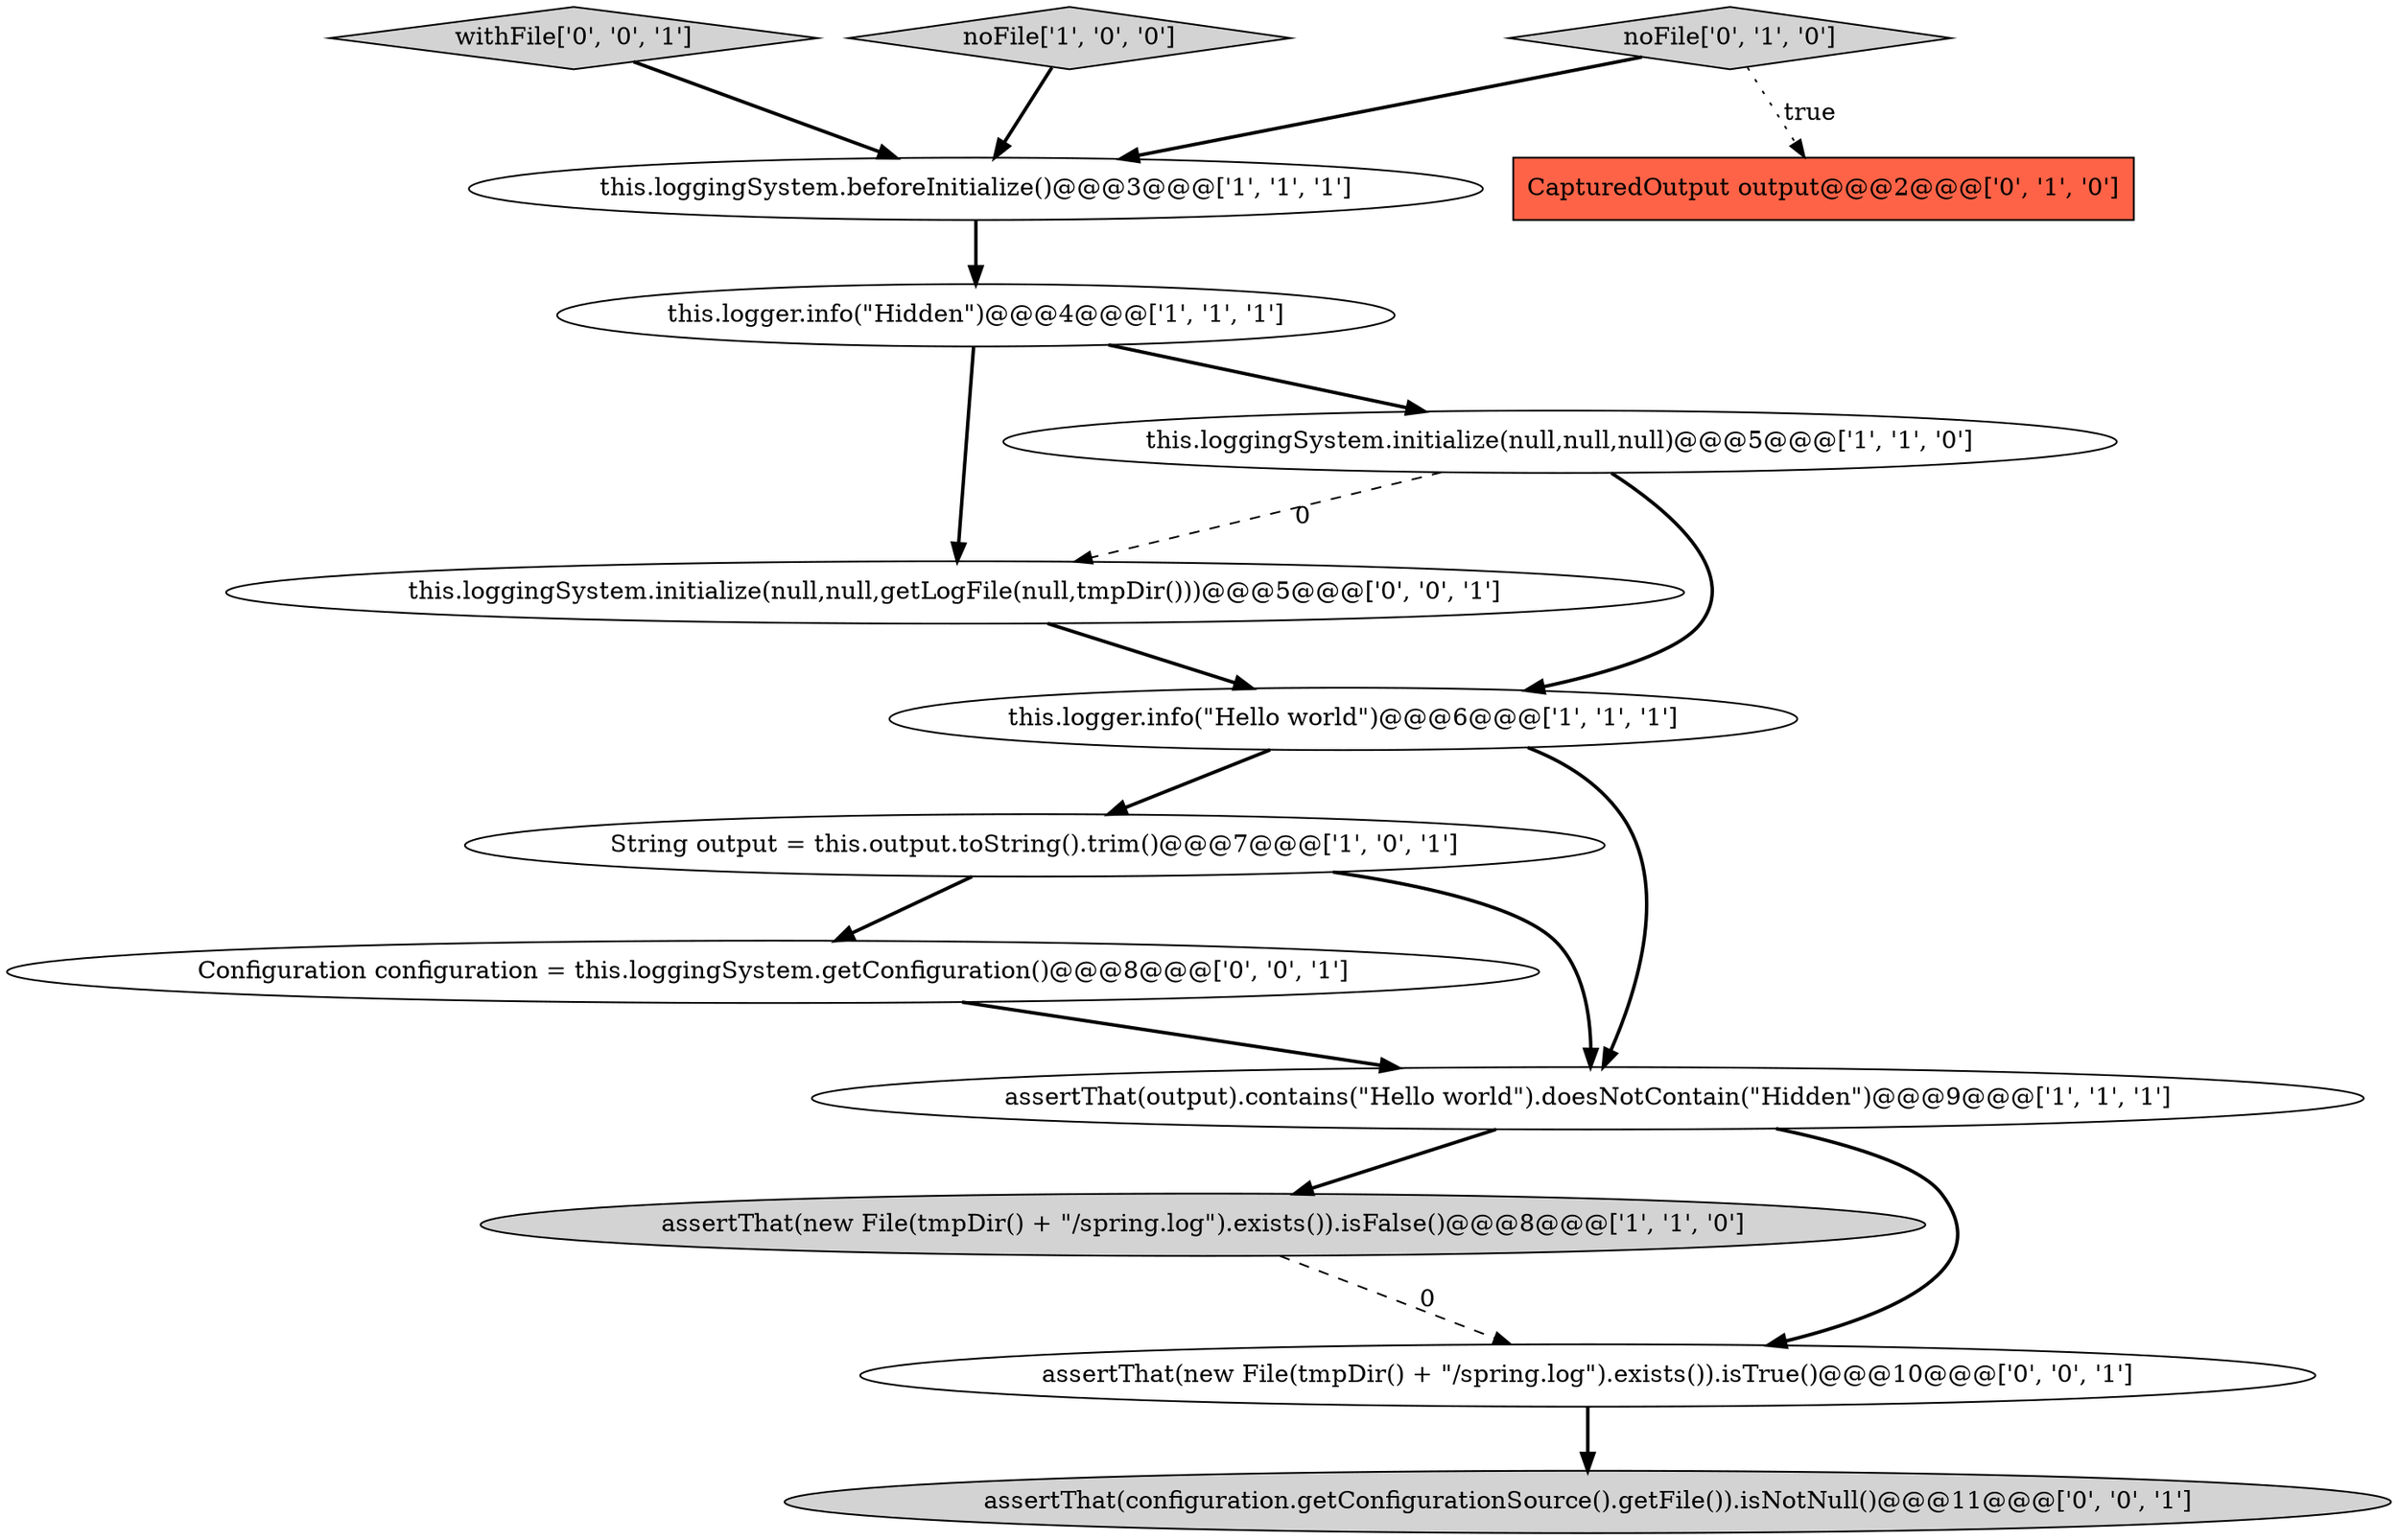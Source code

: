 digraph {
10 [style = filled, label = "assertThat(configuration.getConfigurationSource().getFile()).isNotNull()@@@11@@@['0', '0', '1']", fillcolor = lightgray, shape = ellipse image = "AAA0AAABBB3BBB"];
1 [style = filled, label = "this.logger.info(\"Hidden\")@@@4@@@['1', '1', '1']", fillcolor = white, shape = ellipse image = "AAA0AAABBB1BBB"];
13 [style = filled, label = "this.loggingSystem.initialize(null,null,getLogFile(null,tmpDir()))@@@5@@@['0', '0', '1']", fillcolor = white, shape = ellipse image = "AAA0AAABBB3BBB"];
6 [style = filled, label = "this.loggingSystem.beforeInitialize()@@@3@@@['1', '1', '1']", fillcolor = white, shape = ellipse image = "AAA0AAABBB1BBB"];
11 [style = filled, label = "Configuration configuration = this.loggingSystem.getConfiguration()@@@8@@@['0', '0', '1']", fillcolor = white, shape = ellipse image = "AAA0AAABBB3BBB"];
14 [style = filled, label = "withFile['0', '0', '1']", fillcolor = lightgray, shape = diamond image = "AAA0AAABBB3BBB"];
7 [style = filled, label = "noFile['1', '0', '0']", fillcolor = lightgray, shape = diamond image = "AAA0AAABBB1BBB"];
3 [style = filled, label = "String output = this.output.toString().trim()@@@7@@@['1', '0', '1']", fillcolor = white, shape = ellipse image = "AAA0AAABBB1BBB"];
5 [style = filled, label = "this.logger.info(\"Hello world\")@@@6@@@['1', '1', '1']", fillcolor = white, shape = ellipse image = "AAA0AAABBB1BBB"];
0 [style = filled, label = "assertThat(new File(tmpDir() + \"/spring.log\").exists()).isFalse()@@@8@@@['1', '1', '0']", fillcolor = lightgray, shape = ellipse image = "AAA0AAABBB1BBB"];
9 [style = filled, label = "CapturedOutput output@@@2@@@['0', '1', '0']", fillcolor = tomato, shape = box image = "AAA1AAABBB2BBB"];
8 [style = filled, label = "noFile['0', '1', '0']", fillcolor = lightgray, shape = diamond image = "AAA0AAABBB2BBB"];
12 [style = filled, label = "assertThat(new File(tmpDir() + \"/spring.log\").exists()).isTrue()@@@10@@@['0', '0', '1']", fillcolor = white, shape = ellipse image = "AAA0AAABBB3BBB"];
4 [style = filled, label = "assertThat(output).contains(\"Hello world\").doesNotContain(\"Hidden\")@@@9@@@['1', '1', '1']", fillcolor = white, shape = ellipse image = "AAA0AAABBB1BBB"];
2 [style = filled, label = "this.loggingSystem.initialize(null,null,null)@@@5@@@['1', '1', '0']", fillcolor = white, shape = ellipse image = "AAA0AAABBB1BBB"];
3->11 [style = bold, label=""];
5->3 [style = bold, label=""];
4->12 [style = bold, label=""];
6->1 [style = bold, label=""];
11->4 [style = bold, label=""];
1->2 [style = bold, label=""];
8->6 [style = bold, label=""];
12->10 [style = bold, label=""];
8->9 [style = dotted, label="true"];
0->12 [style = dashed, label="0"];
3->4 [style = bold, label=""];
1->13 [style = bold, label=""];
14->6 [style = bold, label=""];
2->13 [style = dashed, label="0"];
5->4 [style = bold, label=""];
7->6 [style = bold, label=""];
4->0 [style = bold, label=""];
2->5 [style = bold, label=""];
13->5 [style = bold, label=""];
}

